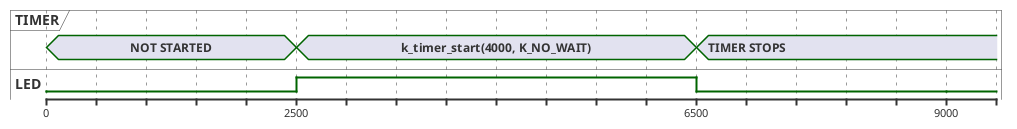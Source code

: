 @startuml
concise "TIMER" as TIMER
binary "LED" as LED

@0
LED is low 
TIMER is "NOT STARTED"

@2500
LED is high 
TIMER is "k_timer_start(4000, K_NO_WAIT)"

@6500
TIMER is "TIMER STOPS"
LED is low

@9000
LED is low

@enduml